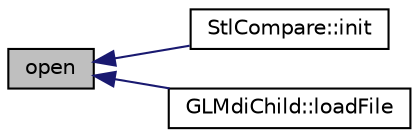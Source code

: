 digraph "open"
{
  edge [fontname="Helvetica",fontsize="10",labelfontname="Helvetica",labelfontsize="10"];
  node [fontname="Helvetica",fontsize="10",shape=record];
  rankdir="LR";
  Node1 [label="open",height=0.2,width=0.4,color="black", fillcolor="grey75", style="filled" fontcolor="black"];
  Node1 -> Node2 [dir="back",color="midnightblue",fontsize="10",style="solid",fontname="Helvetica"];
  Node2 [label="StlCompare::init",height=0.2,width=0.4,color="black", fillcolor="white", style="filled",URL="$class_stl_compare.html#a7afc4af6c6e45ea15c5bd497a370eb73"];
  Node1 -> Node3 [dir="back",color="midnightblue",fontsize="10",style="solid",fontname="Helvetica"];
  Node3 [label="GLMdiChild::loadFile",height=0.2,width=0.4,color="black", fillcolor="white", style="filled",URL="$class_g_l_mdi_child.html#a8437f8fd71bcf6da5de2a49cbd0b105b"];
}
